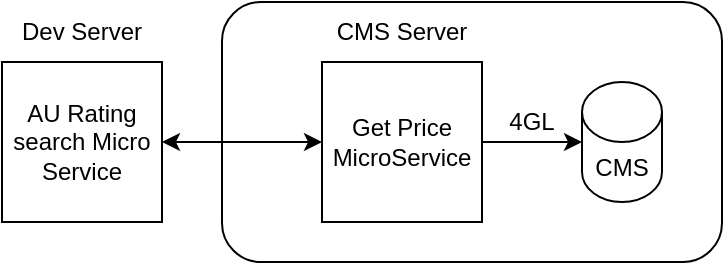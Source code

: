 <mxfile version="20.3.1" type="github"><diagram id="vVoNQh9w3YZ0A-Iulzmg" name="Page-1"><mxGraphModel dx="782" dy="411" grid="1" gridSize="10" guides="1" tooltips="1" connect="1" arrows="1" fold="1" page="1" pageScale="1" pageWidth="827" pageHeight="1169" math="0" shadow="0"><root><mxCell id="0"/><mxCell id="1" parent="0"/><mxCell id="8t72-_wyH5gAJTVQGIgz-12" value="" style="rounded=1;whiteSpace=wrap;html=1;" parent="1" vertex="1"><mxGeometry x="340" y="40" width="250" height="130" as="geometry"/></mxCell><mxCell id="8t72-_wyH5gAJTVQGIgz-1" value="AU Rating search Micro Service" style="whiteSpace=wrap;html=1;aspect=fixed;" parent="1" vertex="1"><mxGeometry x="230" y="70" width="80" height="80" as="geometry"/></mxCell><mxCell id="8t72-_wyH5gAJTVQGIgz-3" value="" style="endArrow=classic;startArrow=classic;html=1;rounded=0;exitX=1;exitY=0.5;exitDx=0;exitDy=0;" parent="1" source="8t72-_wyH5gAJTVQGIgz-1" edge="1"><mxGeometry width="50" height="50" relative="1" as="geometry"><mxPoint x="380" y="250" as="sourcePoint"/><mxPoint x="390" y="110" as="targetPoint"/></mxGeometry></mxCell><mxCell id="8t72-_wyH5gAJTVQGIgz-4" value="Get Price MicroService" style="whiteSpace=wrap;html=1;aspect=fixed;" parent="1" vertex="1"><mxGeometry x="390" y="70" width="80" height="80" as="geometry"/></mxCell><mxCell id="8t72-_wyH5gAJTVQGIgz-5" value="Dev Server" style="text;html=1;strokeColor=none;fillColor=none;align=center;verticalAlign=middle;whiteSpace=wrap;rounded=0;" parent="1" vertex="1"><mxGeometry x="230" y="40" width="80" height="30" as="geometry"/></mxCell><mxCell id="8t72-_wyH5gAJTVQGIgz-6" value="CMS Server" style="text;html=1;strokeColor=none;fillColor=none;align=center;verticalAlign=middle;whiteSpace=wrap;rounded=0;" parent="1" vertex="1"><mxGeometry x="395" y="40" width="70" height="30" as="geometry"/></mxCell><mxCell id="8t72-_wyH5gAJTVQGIgz-9" value="" style="endArrow=classic;html=1;rounded=0;exitX=1;exitY=0.5;exitDx=0;exitDy=0;" parent="1" source="8t72-_wyH5gAJTVQGIgz-4" edge="1"><mxGeometry width="50" height="50" relative="1" as="geometry"><mxPoint x="380" y="230" as="sourcePoint"/><mxPoint x="520" y="110" as="targetPoint"/></mxGeometry></mxCell><mxCell id="8t72-_wyH5gAJTVQGIgz-10" value="CMS" style="shape=cylinder3;whiteSpace=wrap;html=1;boundedLbl=1;backgroundOutline=1;size=15;" parent="1" vertex="1"><mxGeometry x="520" y="80" width="40" height="60" as="geometry"/></mxCell><mxCell id="8t72-_wyH5gAJTVQGIgz-11" value="4GL" style="text;html=1;strokeColor=none;fillColor=none;align=center;verticalAlign=middle;whiteSpace=wrap;rounded=0;" parent="1" vertex="1"><mxGeometry x="465" y="90" width="60" height="20" as="geometry"/></mxCell></root></mxGraphModel></diagram></mxfile>